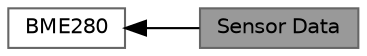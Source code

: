 digraph "Sensor Data"
{
 // LATEX_PDF_SIZE
  bgcolor="transparent";
  edge [fontname=Helvetica,fontsize=10,labelfontname=Helvetica,labelfontsize=10];
  node [fontname=Helvetica,fontsize=10,shape=box,height=0.2,width=0.4];
  rankdir=LR;
  Node2 [id="Node000002",label="BME280",height=0.2,width=0.4,color="grey40", fillcolor="white", style="filled",URL="$group__bme280.html",tooltip="Product Overview and Sensor API Source Code"];
  Node1 [id="Node000001",label="Sensor Data",height=0.2,width=0.4,color="gray40", fillcolor="grey60", style="filled", fontcolor="black",tooltip="Data processing of sensor."];
  Node2->Node1 [shape=plaintext, dir="back", style="solid"];
}
